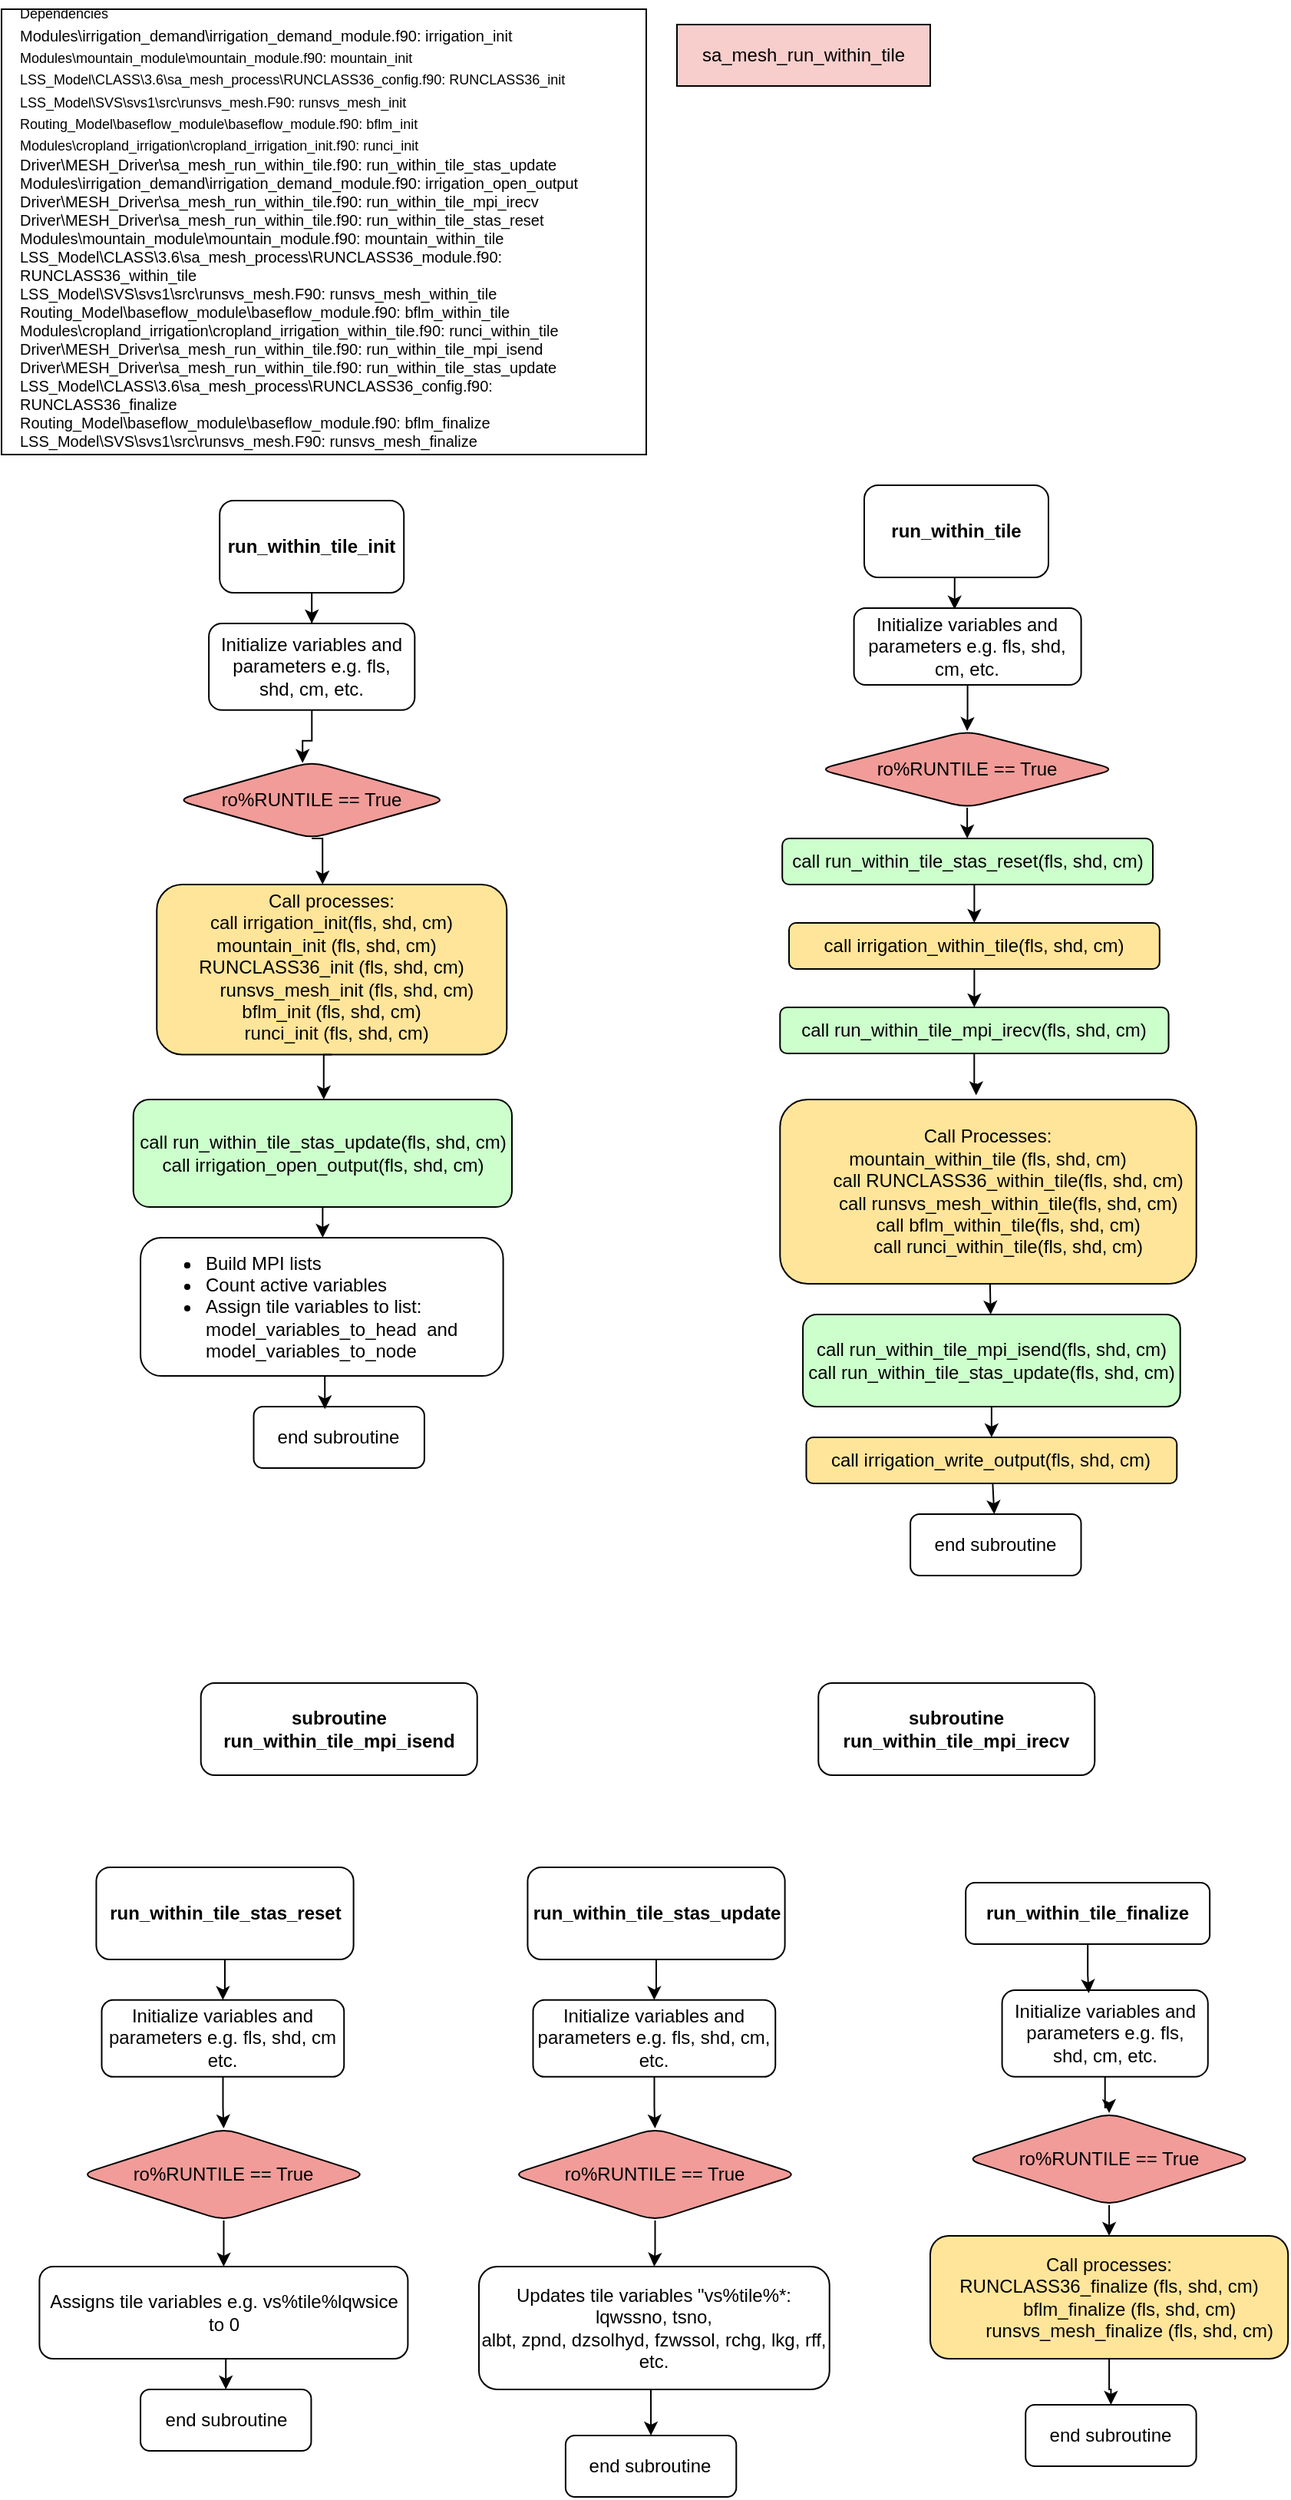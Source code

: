 <mxfile version="24.7.14">
  <diagram name="Page-1" id="llaCwsJbwQGVnoqfy9CV">
    <mxGraphModel dx="1449" dy="651" grid="1" gridSize="10" guides="1" tooltips="1" connect="1" arrows="1" fold="1" page="1" pageScale="1" pageWidth="850" pageHeight="1100" math="0" shadow="0">
      <root>
        <mxCell id="0" />
        <mxCell id="1" parent="0" />
        <mxCell id="y9Y15gHdD0dzV6Nar54J-51" value="sa_mesh_run_within_tile" style="rounded=0;whiteSpace=wrap;html=1;fillColor=#F8CECC;" vertex="1" parent="1">
          <mxGeometry x="440.0" y="20" width="165" height="40" as="geometry" />
        </mxCell>
        <mxCell id="y9Y15gHdD0dzV6Nar54J-52" style="edgeStyle=orthogonalEdgeStyle;rounded=0;orthogonalLoop=1;jettySize=auto;html=1;entryX=0.5;entryY=0;entryDx=0;entryDy=0;" edge="1" parent="1" source="y9Y15gHdD0dzV6Nar54J-53" target="y9Y15gHdD0dzV6Nar54J-71">
          <mxGeometry relative="1" as="geometry" />
        </mxCell>
        <mxCell id="y9Y15gHdD0dzV6Nar54J-53" value="&lt;b&gt;run_within_tile_init&lt;/b&gt;" style="rounded=1;whiteSpace=wrap;html=1;" vertex="1" parent="1">
          <mxGeometry x="142.11" y="330" width="120" height="60" as="geometry" />
        </mxCell>
        <mxCell id="y9Y15gHdD0dzV6Nar54J-54" value="" style="group" vertex="1" connectable="0" parent="1">
          <mxGeometry x="101.13" y="580" width="228" height="120" as="geometry" />
        </mxCell>
        <mxCell id="y9Y15gHdD0dzV6Nar54J-55" value="&lt;div style=&quot;&quot;&gt;&lt;div style=&quot;text-align: center;&quot;&gt;&lt;br&gt;&lt;/div&gt;&lt;/div&gt;" style="whiteSpace=wrap;html=1;rounded=1;align=left;fillColor=#FFE599;" vertex="1" parent="y9Y15gHdD0dzV6Nar54J-54">
          <mxGeometry width="228.0" height="110.769" as="geometry" />
        </mxCell>
        <mxCell id="y9Y15gHdD0dzV6Nar54J-56" value="&lt;div&gt;Call processes:&lt;/div&gt;&lt;div&gt;call irrigation_init(fls, shd, cm)&lt;br&gt;&lt;/div&gt;&lt;div&gt;&lt;span style=&quot;background-color: initial;&quot;&gt;mountain_init&lt;/span&gt;&lt;span style=&quot;background-color: initial;&quot;&gt;&amp;nbsp;&lt;/span&gt;&lt;span style=&quot;background-color: initial;&quot;&gt;(fls, shd, cm)&lt;/span&gt;&lt;span style=&quot;background-color: initial;&quot;&gt;&amp;nbsp;&amp;nbsp;&lt;/span&gt;&lt;br&gt;&lt;/div&gt;&lt;div&gt;&lt;span style=&quot;background-color: initial;&quot;&gt;RUNCLASS36_init&amp;nbsp;&lt;/span&gt;&lt;span style=&quot;background-color: initial;&quot;&gt;(fls, shd, cm)&lt;/span&gt;&lt;/div&gt;&lt;div&gt;&amp;nbsp; &amp;nbsp; &amp;nbsp; runsvs_mesh_init (fls, shd, cm)&lt;/div&gt;&lt;div&gt;bflm_init&amp;nbsp;(fls, shd, cm)&lt;/div&gt;&lt;div&gt;&amp;nbsp; runci_init&amp;nbsp;(fls, shd, cm)&lt;/div&gt;&lt;div&gt;&lt;br&gt;&lt;/div&gt;" style="text;html=1;align=center;verticalAlign=middle;whiteSpace=wrap;rounded=0;" vertex="1" parent="y9Y15gHdD0dzV6Nar54J-54">
          <mxGeometry x="14.06" y="12" width="199.9" height="98" as="geometry" />
        </mxCell>
        <mxCell id="y9Y15gHdD0dzV6Nar54J-57" style="edgeStyle=orthogonalEdgeStyle;rounded=0;orthogonalLoop=1;jettySize=auto;html=1;exitX=0.5;exitY=1;exitDx=0;exitDy=0;" edge="1" parent="1" source="y9Y15gHdD0dzV6Nar54J-55">
          <mxGeometry relative="1" as="geometry">
            <mxPoint x="207.89" y="700" as="sourcePoint" />
            <mxPoint x="209.89" y="720" as="targetPoint" />
          </mxGeometry>
        </mxCell>
        <mxCell id="y9Y15gHdD0dzV6Nar54J-58" value="&lt;b&gt;run_within_tile&lt;/b&gt;" style="rounded=1;whiteSpace=wrap;html=1;" vertex="1" parent="1">
          <mxGeometry x="562" y="320" width="120" height="60" as="geometry" />
        </mxCell>
        <mxCell id="y9Y15gHdD0dzV6Nar54J-59" value="" style="rounded=0;orthogonalLoop=1;jettySize=auto;html=1;" edge="1" parent="1" source="y9Y15gHdD0dzV6Nar54J-60" target="y9Y15gHdD0dzV6Nar54J-62">
          <mxGeometry relative="1" as="geometry" />
        </mxCell>
        <mxCell id="y9Y15gHdD0dzV6Nar54J-60" value="Call Processes:&lt;div&gt;&lt;span style=&quot;background-color: initial;&quot;&gt;mountain_within_tile&amp;nbsp;&lt;/span&gt;&lt;span style=&quot;background-color: initial;&quot;&gt;(fls, shd, cm)&lt;/span&gt;&lt;br&gt;&lt;/div&gt;&lt;div&gt;&lt;div&gt;&amp;nbsp; &amp;nbsp; &amp;nbsp; &amp;nbsp; call RUNCLASS36_within_tile(fls, shd, cm)&lt;/div&gt;&lt;div&gt;&amp;nbsp; &amp;nbsp; &amp;nbsp; &amp;nbsp; call runsvs_mesh_within_tile(fls, shd, cm)&lt;/div&gt;&lt;div&gt;&amp;nbsp; &amp;nbsp; &amp;nbsp; &amp;nbsp; call bflm_within_tile(fls, shd, cm)&lt;/div&gt;&lt;div&gt;&amp;nbsp; &amp;nbsp; &amp;nbsp; &amp;nbsp; call runci_within_tile(fls, shd, cm)&lt;/div&gt;&lt;/div&gt;" style="whiteSpace=wrap;html=1;rounded=1;fillColor=#FFE599;" vertex="1" parent="1">
          <mxGeometry x="507.14" y="720" width="271.22" height="120" as="geometry" />
        </mxCell>
        <mxCell id="y9Y15gHdD0dzV6Nar54J-114" style="rounded=0;orthogonalLoop=1;jettySize=auto;html=1;entryX=0.5;entryY=0;entryDx=0;entryDy=0;" edge="1" parent="1" source="y9Y15gHdD0dzV6Nar54J-62" target="y9Y15gHdD0dzV6Nar54J-111">
          <mxGeometry relative="1" as="geometry" />
        </mxCell>
        <mxCell id="y9Y15gHdD0dzV6Nar54J-62" value="&lt;div&gt;call run_within_tile_mpi_isend(fls, shd, cm)&lt;br&gt;&lt;/div&gt;call run_within_tile_stas_update(fls, shd, cm)" style="whiteSpace=wrap;html=1;rounded=1;fillColor=#CCFFCC;" vertex="1" parent="1">
          <mxGeometry x="522.03" y="860" width="245.82" height="60" as="geometry" />
        </mxCell>
        <mxCell id="y9Y15gHdD0dzV6Nar54J-63" value="&lt;b&gt;run_within_tile_finalize&lt;/b&gt;" style="rounded=1;whiteSpace=wrap;html=1;" vertex="1" parent="1">
          <mxGeometry x="628.1" y="1230" width="158.97" height="40" as="geometry" />
        </mxCell>
        <mxCell id="y9Y15gHdD0dzV6Nar54J-64" value="Call processes:&lt;div&gt;&lt;div&gt;RUNCLASS36_finalize&amp;nbsp;(fls, shd, cm)&lt;/div&gt;&lt;div&gt;&amp;nbsp; &amp;nbsp; &amp;nbsp; &amp;nbsp; bflm_finalize&amp;nbsp;(fls, shd, cm)&lt;/div&gt;&lt;div&gt;&amp;nbsp; &amp;nbsp; &amp;nbsp; &amp;nbsp; runsvs_mesh_finalize&amp;nbsp;(fls, shd, cm)&lt;/div&gt;&lt;/div&gt;" style="whiteSpace=wrap;html=1;rounded=1;fillColor=#FFE599;" vertex="1" parent="1">
          <mxGeometry x="605" y="1460" width="233.09" height="80" as="geometry" />
        </mxCell>
        <mxCell id="y9Y15gHdD0dzV6Nar54J-65" style="edgeStyle=orthogonalEdgeStyle;rounded=0;orthogonalLoop=1;jettySize=auto;html=1;entryX=0.5;entryY=0;entryDx=0;entryDy=0;" edge="1" parent="1" source="y9Y15gHdD0dzV6Nar54J-66" target="y9Y15gHdD0dzV6Nar54J-87">
          <mxGeometry relative="1" as="geometry" />
        </mxCell>
        <mxCell id="y9Y15gHdD0dzV6Nar54J-66" value="&lt;b&gt;run_within_tile_stas_update&lt;/b&gt;" style="rounded=1;whiteSpace=wrap;html=1;" vertex="1" parent="1">
          <mxGeometry x="342.72" y="1220" width="167.59" height="60" as="geometry" />
        </mxCell>
        <mxCell id="y9Y15gHdD0dzV6Nar54J-67" style="edgeStyle=orthogonalEdgeStyle;rounded=0;orthogonalLoop=1;jettySize=auto;html=1;exitX=0.5;exitY=1;exitDx=0;exitDy=0;entryX=0.5;entryY=0;entryDx=0;entryDy=0;" edge="1" parent="1" source="y9Y15gHdD0dzV6Nar54J-68" target="y9Y15gHdD0dzV6Nar54J-93">
          <mxGeometry relative="1" as="geometry" />
        </mxCell>
        <mxCell id="y9Y15gHdD0dzV6Nar54J-68" value="Updates tile variables &quot;vs%tile%*:&lt;div&gt;lqwssno,&amp;nbsp;tsno, albt,&amp;nbsp;zpnd,&amp;nbsp;dzsolhyd,&amp;nbsp;fzwssol,&amp;nbsp;rchg,&amp;nbsp;lkg,&amp;nbsp;rff, etc.&lt;/div&gt;" style="whiteSpace=wrap;html=1;rounded=1;" vertex="1" parent="1">
          <mxGeometry x="311" y="1480" width="228.36" height="80" as="geometry" />
        </mxCell>
        <mxCell id="y9Y15gHdD0dzV6Nar54J-70" value="&lt;div&gt;ro%RUNTILE == True&lt;/div&gt;" style="rhombus;whiteSpace=wrap;html=1;rounded=1;fillColor=#F19C99;" vertex="1" parent="1">
          <mxGeometry x="113.93" y="500" width="176.36" height="50" as="geometry" />
        </mxCell>
        <mxCell id="y9Y15gHdD0dzV6Nar54J-71" value="Initialize variables and parameters e.g. fls, shd,&amp;nbsp;cm, etc." style="rounded=1;whiteSpace=wrap;html=1;" vertex="1" parent="1">
          <mxGeometry x="135.062" y="409.999" width="134.105" height="56.407" as="geometry" />
        </mxCell>
        <mxCell id="y9Y15gHdD0dzV6Nar54J-72" style="edgeStyle=orthogonalEdgeStyle;rounded=0;orthogonalLoop=1;jettySize=auto;html=1;entryX=0.466;entryY=0.017;entryDx=0;entryDy=0;entryPerimeter=0;" edge="1" parent="1" source="y9Y15gHdD0dzV6Nar54J-71" target="y9Y15gHdD0dzV6Nar54J-70">
          <mxGeometry relative="1" as="geometry" />
        </mxCell>
        <mxCell id="y9Y15gHdD0dzV6Nar54J-103" style="edgeStyle=orthogonalEdgeStyle;rounded=0;orthogonalLoop=1;jettySize=auto;html=1;exitX=0.5;exitY=1;exitDx=0;exitDy=0;" edge="1" parent="1" source="y9Y15gHdD0dzV6Nar54J-74" target="y9Y15gHdD0dzV6Nar54J-101">
          <mxGeometry relative="1" as="geometry" />
        </mxCell>
        <mxCell id="y9Y15gHdD0dzV6Nar54J-74" value="call run_within_tile_stas_update(fls, shd, cm)&lt;div&gt;call irrigation_open_output(fls, shd, cm)&lt;br&gt;&lt;/div&gt;" style="rounded=1;whiteSpace=wrap;html=1;fillColor=#CCFFCC;" vertex="1" parent="1">
          <mxGeometry x="85.87" y="720" width="246.62" height="70" as="geometry" />
        </mxCell>
        <mxCell id="y9Y15gHdD0dzV6Nar54J-75" value="end subroutine" style="whiteSpace=wrap;html=1;rounded=1;" vertex="1" parent="1">
          <mxGeometry x="164.27" y="920" width="111.19" height="40" as="geometry" />
        </mxCell>
        <mxCell id="y9Y15gHdD0dzV6Nar54J-107" style="edgeStyle=orthogonalEdgeStyle;rounded=0;orthogonalLoop=1;jettySize=auto;html=1;exitX=0.5;exitY=1;exitDx=0;exitDy=0;" edge="1" parent="1" source="y9Y15gHdD0dzV6Nar54J-77" target="y9Y15gHdD0dzV6Nar54J-106">
          <mxGeometry relative="1" as="geometry" />
        </mxCell>
        <mxCell id="y9Y15gHdD0dzV6Nar54J-77" value="&lt;div&gt;ro%RUNTILE == True&lt;/div&gt;" style="rhombus;whiteSpace=wrap;html=1;rounded=1;fillColor=#F19C99;" vertex="1" parent="1">
          <mxGeometry x="532.14" y="480" width="193.82" height="50" as="geometry" />
        </mxCell>
        <mxCell id="y9Y15gHdD0dzV6Nar54J-78" value="Initialize variables and parameters e.g. fls, shd, cm, etc." style="rounded=1;whiteSpace=wrap;html=1;" vertex="1" parent="1">
          <mxGeometry x="555.3" y="400" width="148" height="50" as="geometry" />
        </mxCell>
        <mxCell id="y9Y15gHdD0dzV6Nar54J-79" style="edgeStyle=orthogonalEdgeStyle;rounded=0;orthogonalLoop=1;jettySize=auto;html=1;exitX=0.5;exitY=1;exitDx=0;exitDy=0;entryX=0.443;entryY=0.018;entryDx=0;entryDy=0;entryPerimeter=0;" edge="1" parent="1" source="y9Y15gHdD0dzV6Nar54J-58" target="y9Y15gHdD0dzV6Nar54J-78">
          <mxGeometry relative="1" as="geometry" />
        </mxCell>
        <mxCell id="y9Y15gHdD0dzV6Nar54J-80" style="edgeStyle=orthogonalEdgeStyle;rounded=0;orthogonalLoop=1;jettySize=auto;html=1;entryX=0.5;entryY=0;entryDx=0;entryDy=0;" edge="1" parent="1" source="y9Y15gHdD0dzV6Nar54J-78" target="y9Y15gHdD0dzV6Nar54J-77">
          <mxGeometry relative="1" as="geometry" />
        </mxCell>
        <mxCell id="y9Y15gHdD0dzV6Nar54J-81" value="call run_within_tile_mpi_irecv(fls, shd, cm)" style="whiteSpace=wrap;html=1;fillColor=#CCFFCC;rounded=1;" vertex="1" parent="1">
          <mxGeometry x="507.14" y="660" width="253.13" height="30" as="geometry" />
        </mxCell>
        <mxCell id="y9Y15gHdD0dzV6Nar54J-82" style="edgeStyle=orthogonalEdgeStyle;rounded=0;orthogonalLoop=1;jettySize=auto;html=1;entryX=0.471;entryY=-0.023;entryDx=0;entryDy=0;entryPerimeter=0;" edge="1" parent="1" source="y9Y15gHdD0dzV6Nar54J-81" target="y9Y15gHdD0dzV6Nar54J-60">
          <mxGeometry relative="1" as="geometry" />
        </mxCell>
        <mxCell id="y9Y15gHdD0dzV6Nar54J-83" value="end subroutine" style="whiteSpace=wrap;html=1;rounded=1;" vertex="1" parent="1">
          <mxGeometry x="592.06" y="990" width="111.19" height="40" as="geometry" />
        </mxCell>
        <mxCell id="y9Y15gHdD0dzV6Nar54J-84" style="edgeStyle=orthogonalEdgeStyle;rounded=0;orthogonalLoop=1;jettySize=auto;html=1;entryX=0.5;entryY=0;entryDx=0;entryDy=0;" edge="1" parent="1" source="y9Y15gHdD0dzV6Nar54J-85" target="y9Y15gHdD0dzV6Nar54J-68">
          <mxGeometry relative="1" as="geometry" />
        </mxCell>
        <mxCell id="y9Y15gHdD0dzV6Nar54J-85" value="&lt;div&gt;ro%RUNTILE == True&lt;/div&gt;" style="rhombus;whiteSpace=wrap;html=1;rounded=1;fillColor=#F19C99;" vertex="1" parent="1">
          <mxGeometry x="332.26" y="1390" width="186.89" height="60" as="geometry" />
        </mxCell>
        <mxCell id="y9Y15gHdD0dzV6Nar54J-86" style="edgeStyle=orthogonalEdgeStyle;rounded=0;orthogonalLoop=1;jettySize=auto;html=1;entryX=0.5;entryY=0;entryDx=0;entryDy=0;" edge="1" parent="1" source="y9Y15gHdD0dzV6Nar54J-87" target="y9Y15gHdD0dzV6Nar54J-85">
          <mxGeometry relative="1" as="geometry" />
        </mxCell>
        <mxCell id="y9Y15gHdD0dzV6Nar54J-87" value="Initialize variables and parameters e.g. fls, shd, cm, etc." style="rounded=1;whiteSpace=wrap;html=1;" vertex="1" parent="1">
          <mxGeometry x="346.25" y="1306.41" width="157.87" height="50" as="geometry" />
        </mxCell>
        <mxCell id="y9Y15gHdD0dzV6Nar54J-88" style="edgeStyle=orthogonalEdgeStyle;rounded=0;orthogonalLoop=1;jettySize=auto;html=1;exitX=0.5;exitY=1;exitDx=0;exitDy=0;entryX=0.5;entryY=0;entryDx=0;entryDy=0;" edge="1" parent="1" source="y9Y15gHdD0dzV6Nar54J-89" target="y9Y15gHdD0dzV6Nar54J-64">
          <mxGeometry relative="1" as="geometry" />
        </mxCell>
        <mxCell id="y9Y15gHdD0dzV6Nar54J-89" value="&lt;div&gt;ro%RUNTILE == True&lt;/div&gt;" style="rhombus;whiteSpace=wrap;html=1;rounded=1;fillColor=#F19C99;" vertex="1" parent="1">
          <mxGeometry x="628.1" y="1380" width="186.89" height="60" as="geometry" />
        </mxCell>
        <mxCell id="y9Y15gHdD0dzV6Nar54J-90" style="edgeStyle=orthogonalEdgeStyle;rounded=0;orthogonalLoop=1;jettySize=auto;html=1;entryX=0.5;entryY=0;entryDx=0;entryDy=0;" edge="1" parent="1" source="y9Y15gHdD0dzV6Nar54J-91" target="y9Y15gHdD0dzV6Nar54J-89">
          <mxGeometry relative="1" as="geometry" />
        </mxCell>
        <mxCell id="y9Y15gHdD0dzV6Nar54J-91" value="Initialize variables and parameters e.g. fls, shd,&amp;nbsp;cm, etc." style="rounded=1;whiteSpace=wrap;html=1;" vertex="1" parent="1">
          <mxGeometry x="651.782" y="1299.999" width="134.105" height="56.407" as="geometry" />
        </mxCell>
        <mxCell id="y9Y15gHdD0dzV6Nar54J-92" style="edgeStyle=orthogonalEdgeStyle;rounded=0;orthogonalLoop=1;jettySize=auto;html=1;entryX=0.421;entryY=0.035;entryDx=0;entryDy=0;entryPerimeter=0;" edge="1" parent="1" source="y9Y15gHdD0dzV6Nar54J-63" target="y9Y15gHdD0dzV6Nar54J-91">
          <mxGeometry relative="1" as="geometry" />
        </mxCell>
        <mxCell id="y9Y15gHdD0dzV6Nar54J-93" value="end subroutine" style="whiteSpace=wrap;html=1;rounded=1;" vertex="1" parent="1">
          <mxGeometry x="367.44" y="1590" width="111.19" height="40" as="geometry" />
        </mxCell>
        <mxCell id="y9Y15gHdD0dzV6Nar54J-94" value="end subroutine" style="whiteSpace=wrap;html=1;rounded=1;" vertex="1" parent="1">
          <mxGeometry x="667.1" y="1570" width="111.19" height="40" as="geometry" />
        </mxCell>
        <mxCell id="y9Y15gHdD0dzV6Nar54J-95" style="edgeStyle=orthogonalEdgeStyle;rounded=0;orthogonalLoop=1;jettySize=auto;html=1;entryX=0.5;entryY=0;entryDx=0;entryDy=0;" edge="1" parent="1" source="y9Y15gHdD0dzV6Nar54J-64" target="y9Y15gHdD0dzV6Nar54J-94">
          <mxGeometry relative="1" as="geometry" />
        </mxCell>
        <mxCell id="y9Y15gHdD0dzV6Nar54J-96" value="" style="group" vertex="1" connectable="0" parent="1">
          <mxGeometry x="-3.331e-16" y="10" width="420" height="290" as="geometry" />
        </mxCell>
        <mxCell id="y9Y15gHdD0dzV6Nar54J-97" value="" style="rounded=0;whiteSpace=wrap;html=1;" vertex="1" parent="y9Y15gHdD0dzV6Nar54J-96">
          <mxGeometry width="420.0" height="290.0" as="geometry" />
        </mxCell>
        <mxCell id="y9Y15gHdD0dzV6Nar54J-98" value="&lt;font style=&quot;font-size: 9px;&quot;&gt;Dependencies&lt;/font&gt;&lt;div&gt;&lt;font size=&quot;1&quot;&gt;Modules\irrigation_demand\irrigation_demand_module.f90: irrigation_init&lt;br&gt;&lt;/font&gt;&lt;div&gt;&lt;div&gt;&lt;font style=&quot;font-size: 9px;&quot;&gt;Modules\mountain_module\mountain_module.f90: mountain_init&lt;/font&gt;&lt;/div&gt;&lt;div&gt;&lt;font style=&quot;font-size: 9px;&quot;&gt;LSS_Model\CLASS\3.6\sa_mesh_process\RUNCLASS36_config.f90: RUNCLASS36_init&lt;/font&gt;&lt;/div&gt;&lt;div&gt;&lt;font style=&quot;font-size: 9px;&quot;&gt;LSS_Model\SVS\svs1\src\runsvs_mesh.F90: runsvs_mesh_init&lt;/font&gt;&lt;/div&gt;&lt;div&gt;&lt;font style=&quot;font-size: 9px;&quot;&gt;Routing_Model\baseflow_module\baseflow_module.f90: bflm_init&lt;/font&gt;&lt;/div&gt;&lt;div&gt;&lt;font style=&quot;font-size: 9px;&quot;&gt;Modules\cropland_irrigation\cropland_irrigation_init.f90: runci_init&lt;/font&gt;&lt;/div&gt;&lt;/div&gt;&lt;div&gt;&lt;font size=&quot;1&quot; style=&quot;&quot;&gt;&lt;div style=&quot;&quot;&gt;Driver\MESH_Driver\sa_mesh_run_within_tile.f90: run_within_tile_stas_update&lt;/div&gt;&lt;div style=&quot;&quot;&gt;Modules\irrigation_demand\irrigation_demand_module.f90: irrigation_open_output&lt;/div&gt;&lt;/font&gt;&lt;/div&gt;&lt;div&gt;&lt;font size=&quot;1&quot; style=&quot;&quot;&gt;&lt;div style=&quot;&quot;&gt;Driver\MESH_Driver\sa_mesh_run_within_tile.f90: run_within_tile_mpi_irecv&lt;/div&gt;&lt;div style=&quot;&quot;&gt;Driver\MESH_Driver\sa_mesh_run_within_tile.f90: run_within_tile_stas_reset&lt;/div&gt;&lt;div style=&quot;&quot;&gt;Modules\mountain_module\mountain_module.f90: mountain_within_tile&lt;/div&gt;&lt;div style=&quot;&quot;&gt;LSS_Model\CLASS\3.6\sa_mesh_process\RUNCLASS36_module.f90: RUNCLASS36_within_tile&lt;/div&gt;&lt;div style=&quot;&quot;&gt;LSS_Model\SVS\svs1\src\runsvs_mesh.F90: runsvs_mesh_within_tile&lt;/div&gt;&lt;div style=&quot;&quot;&gt;Routing_Model\baseflow_module\baseflow_module.f90: bflm_within_tile&lt;/div&gt;&lt;div style=&quot;&quot;&gt;Modules\cropland_irrigation\cropland_irrigation_within_tile.f90: runci_within_tile&lt;/div&gt;&lt;div style=&quot;&quot;&gt;Driver\MESH_Driver\sa_mesh_run_within_tile.f90: run_within_tile_mpi_isend&lt;/div&gt;&lt;div style=&quot;&quot;&gt;Driver\MESH_Driver\sa_mesh_run_within_tile.f90: run_within_tile_stas_update&lt;/div&gt;&lt;div style=&quot;&quot;&gt;LSS_Model\CLASS\3.6\sa_mesh_process\RUNCLASS36_config.f90: RUNCLASS36_finalize&lt;/div&gt;&lt;div style=&quot;&quot;&gt;Routing_Model\baseflow_module\baseflow_module.f90: bflm_finalize&lt;/div&gt;&lt;div style=&quot;&quot;&gt;LSS_Model\SVS\svs1\src\runsvs_mesh.F90: runsvs_mesh_finalize&lt;/div&gt;&lt;/font&gt;&lt;/div&gt;&lt;/div&gt;" style="text;html=1;align=left;verticalAlign=middle;whiteSpace=wrap;rounded=0;" vertex="1" parent="y9Y15gHdD0dzV6Nar54J-96">
          <mxGeometry x="9.692" width="399.808" height="282.162" as="geometry" />
        </mxCell>
        <mxCell id="y9Y15gHdD0dzV6Nar54J-99" value="&lt;b&gt;subroutine&lt;/b&gt;&lt;div&gt;&lt;b&gt;run_within_tile_mpi_isend&lt;/b&gt;&lt;/div&gt;" style="rounded=1;whiteSpace=wrap;html=1;" vertex="1" parent="1">
          <mxGeometry x="129.86" y="1100" width="180" height="60" as="geometry" />
        </mxCell>
        <mxCell id="y9Y15gHdD0dzV6Nar54J-100" value="&lt;b&gt;subroutine run_within_tile_mpi_irecv&lt;/b&gt;" style="rounded=1;whiteSpace=wrap;html=1;" vertex="1" parent="1">
          <mxGeometry x="532.14" y="1100" width="180" height="60" as="geometry" />
        </mxCell>
        <mxCell id="y9Y15gHdD0dzV6Nar54J-101" value="&lt;ul&gt;&lt;li&gt;&lt;li&gt;Build MPI lists&lt;/li&gt;&lt;li&gt;Count active variables&lt;/li&gt;&lt;li&gt;Assign tile variables to list: model_variables_to_head&amp;nbsp; and model_variables_to_node&lt;/li&gt;&lt;/li&gt;&lt;/ul&gt;" style="whiteSpace=wrap;html=1;rounded=1;align=left;" vertex="1" parent="1">
          <mxGeometry x="90.53" y="810" width="236.26" height="90" as="geometry" />
        </mxCell>
        <mxCell id="y9Y15gHdD0dzV6Nar54J-104" style="edgeStyle=orthogonalEdgeStyle;rounded=0;orthogonalLoop=1;jettySize=auto;html=1;exitX=0.5;exitY=1;exitDx=0;exitDy=0;entryX=0.417;entryY=0.042;entryDx=0;entryDy=0;entryPerimeter=0;" edge="1" parent="1" source="y9Y15gHdD0dzV6Nar54J-101" target="y9Y15gHdD0dzV6Nar54J-75">
          <mxGeometry relative="1" as="geometry" />
        </mxCell>
        <mxCell id="y9Y15gHdD0dzV6Nar54J-105" style="edgeStyle=orthogonalEdgeStyle;rounded=0;orthogonalLoop=1;jettySize=auto;html=1;exitX=0.5;exitY=1;exitDx=0;exitDy=0;" edge="1" parent="1" source="y9Y15gHdD0dzV6Nar54J-70">
          <mxGeometry relative="1" as="geometry">
            <mxPoint x="209.13" y="580" as="targetPoint" />
          </mxGeometry>
        </mxCell>
        <mxCell id="y9Y15gHdD0dzV6Nar54J-109" style="edgeStyle=orthogonalEdgeStyle;rounded=0;orthogonalLoop=1;jettySize=auto;html=1;exitX=0.5;exitY=1;exitDx=0;exitDy=0;entryX=0.5;entryY=0;entryDx=0;entryDy=0;" edge="1" parent="1" source="y9Y15gHdD0dzV6Nar54J-106" target="y9Y15gHdD0dzV6Nar54J-108">
          <mxGeometry relative="1" as="geometry" />
        </mxCell>
        <mxCell id="y9Y15gHdD0dzV6Nar54J-106" value="call run_within_tile_stas_reset(fls, shd, cm)" style="rounded=1;whiteSpace=wrap;html=1;fillColor=#CCFFCC;" vertex="1" parent="1">
          <mxGeometry x="508.6" y="550" width="241.4" height="30" as="geometry" />
        </mxCell>
        <mxCell id="y9Y15gHdD0dzV6Nar54J-110" style="rounded=0;orthogonalLoop=1;jettySize=auto;html=1;" edge="1" parent="1" source="y9Y15gHdD0dzV6Nar54J-108" target="y9Y15gHdD0dzV6Nar54J-81">
          <mxGeometry relative="1" as="geometry" />
        </mxCell>
        <mxCell id="y9Y15gHdD0dzV6Nar54J-108" value="call irrigation_within_tile(fls, shd, cm)" style="rounded=1;whiteSpace=wrap;html=1;fillColor=#FFE599;" vertex="1" parent="1">
          <mxGeometry x="513" y="605" width="241.4" height="30" as="geometry" />
        </mxCell>
        <mxCell id="y9Y15gHdD0dzV6Nar54J-113" style="rounded=0;orthogonalLoop=1;jettySize=auto;html=1;" edge="1" parent="1" source="y9Y15gHdD0dzV6Nar54J-111" target="y9Y15gHdD0dzV6Nar54J-83">
          <mxGeometry relative="1" as="geometry" />
        </mxCell>
        <mxCell id="y9Y15gHdD0dzV6Nar54J-111" value="call irrigation_write_output(fls, shd, cm)" style="rounded=1;whiteSpace=wrap;html=1;fillColor=#FFE599;" vertex="1" parent="1">
          <mxGeometry x="524.24" y="940" width="241.4" height="30" as="geometry" />
        </mxCell>
        <mxCell id="y9Y15gHdD0dzV6Nar54J-115" style="edgeStyle=orthogonalEdgeStyle;rounded=0;orthogonalLoop=1;jettySize=auto;html=1;entryX=0.5;entryY=0;entryDx=0;entryDy=0;" edge="1" source="y9Y15gHdD0dzV6Nar54J-116" target="y9Y15gHdD0dzV6Nar54J-122" parent="1">
          <mxGeometry relative="1" as="geometry" />
        </mxCell>
        <mxCell id="y9Y15gHdD0dzV6Nar54J-116" value="&lt;b&gt;run_within_tile_stas_reset&lt;/b&gt;" style="rounded=1;whiteSpace=wrap;html=1;" vertex="1" parent="1">
          <mxGeometry x="61.72" y="1220" width="167.59" height="60" as="geometry" />
        </mxCell>
        <mxCell id="y9Y15gHdD0dzV6Nar54J-117" style="edgeStyle=orthogonalEdgeStyle;rounded=0;orthogonalLoop=1;jettySize=auto;html=1;exitX=0.5;exitY=1;exitDx=0;exitDy=0;entryX=0.5;entryY=0;entryDx=0;entryDy=0;" edge="1" source="y9Y15gHdD0dzV6Nar54J-118" target="y9Y15gHdD0dzV6Nar54J-123" parent="1">
          <mxGeometry relative="1" as="geometry" />
        </mxCell>
        <mxCell id="y9Y15gHdD0dzV6Nar54J-118" value="Assigns tile variables e.g.&amp;nbsp;vs%tile%lqwsice to 0" style="whiteSpace=wrap;html=1;rounded=1;" vertex="1" parent="1">
          <mxGeometry x="24.7" y="1480" width="240" height="60" as="geometry" />
        </mxCell>
        <mxCell id="y9Y15gHdD0dzV6Nar54J-119" style="edgeStyle=orthogonalEdgeStyle;rounded=0;orthogonalLoop=1;jettySize=auto;html=1;entryX=0.5;entryY=0;entryDx=0;entryDy=0;" edge="1" source="y9Y15gHdD0dzV6Nar54J-120" target="y9Y15gHdD0dzV6Nar54J-118" parent="1">
          <mxGeometry relative="1" as="geometry" />
        </mxCell>
        <mxCell id="y9Y15gHdD0dzV6Nar54J-120" value="&lt;div&gt;ro%RUNTILE == True&lt;/div&gt;" style="rhombus;whiteSpace=wrap;html=1;rounded=1;fillColor=#F19C99;" vertex="1" parent="1">
          <mxGeometry x="51.26" y="1390" width="186.89" height="60" as="geometry" />
        </mxCell>
        <mxCell id="y9Y15gHdD0dzV6Nar54J-121" style="edgeStyle=orthogonalEdgeStyle;rounded=0;orthogonalLoop=1;jettySize=auto;html=1;entryX=0.5;entryY=0;entryDx=0;entryDy=0;" edge="1" source="y9Y15gHdD0dzV6Nar54J-122" target="y9Y15gHdD0dzV6Nar54J-120" parent="1">
          <mxGeometry relative="1" as="geometry" />
        </mxCell>
        <mxCell id="y9Y15gHdD0dzV6Nar54J-122" value="Initialize variables and parameters e.g. fls, shd, cm etc." style="rounded=1;whiteSpace=wrap;html=1;" vertex="1" parent="1">
          <mxGeometry x="65.25" y="1306.41" width="157.87" height="50" as="geometry" />
        </mxCell>
        <mxCell id="y9Y15gHdD0dzV6Nar54J-123" value="end subroutine" style="whiteSpace=wrap;html=1;rounded=1;" vertex="1" parent="1">
          <mxGeometry x="90.53" y="1560" width="111.19" height="40" as="geometry" />
        </mxCell>
      </root>
    </mxGraphModel>
  </diagram>
</mxfile>
